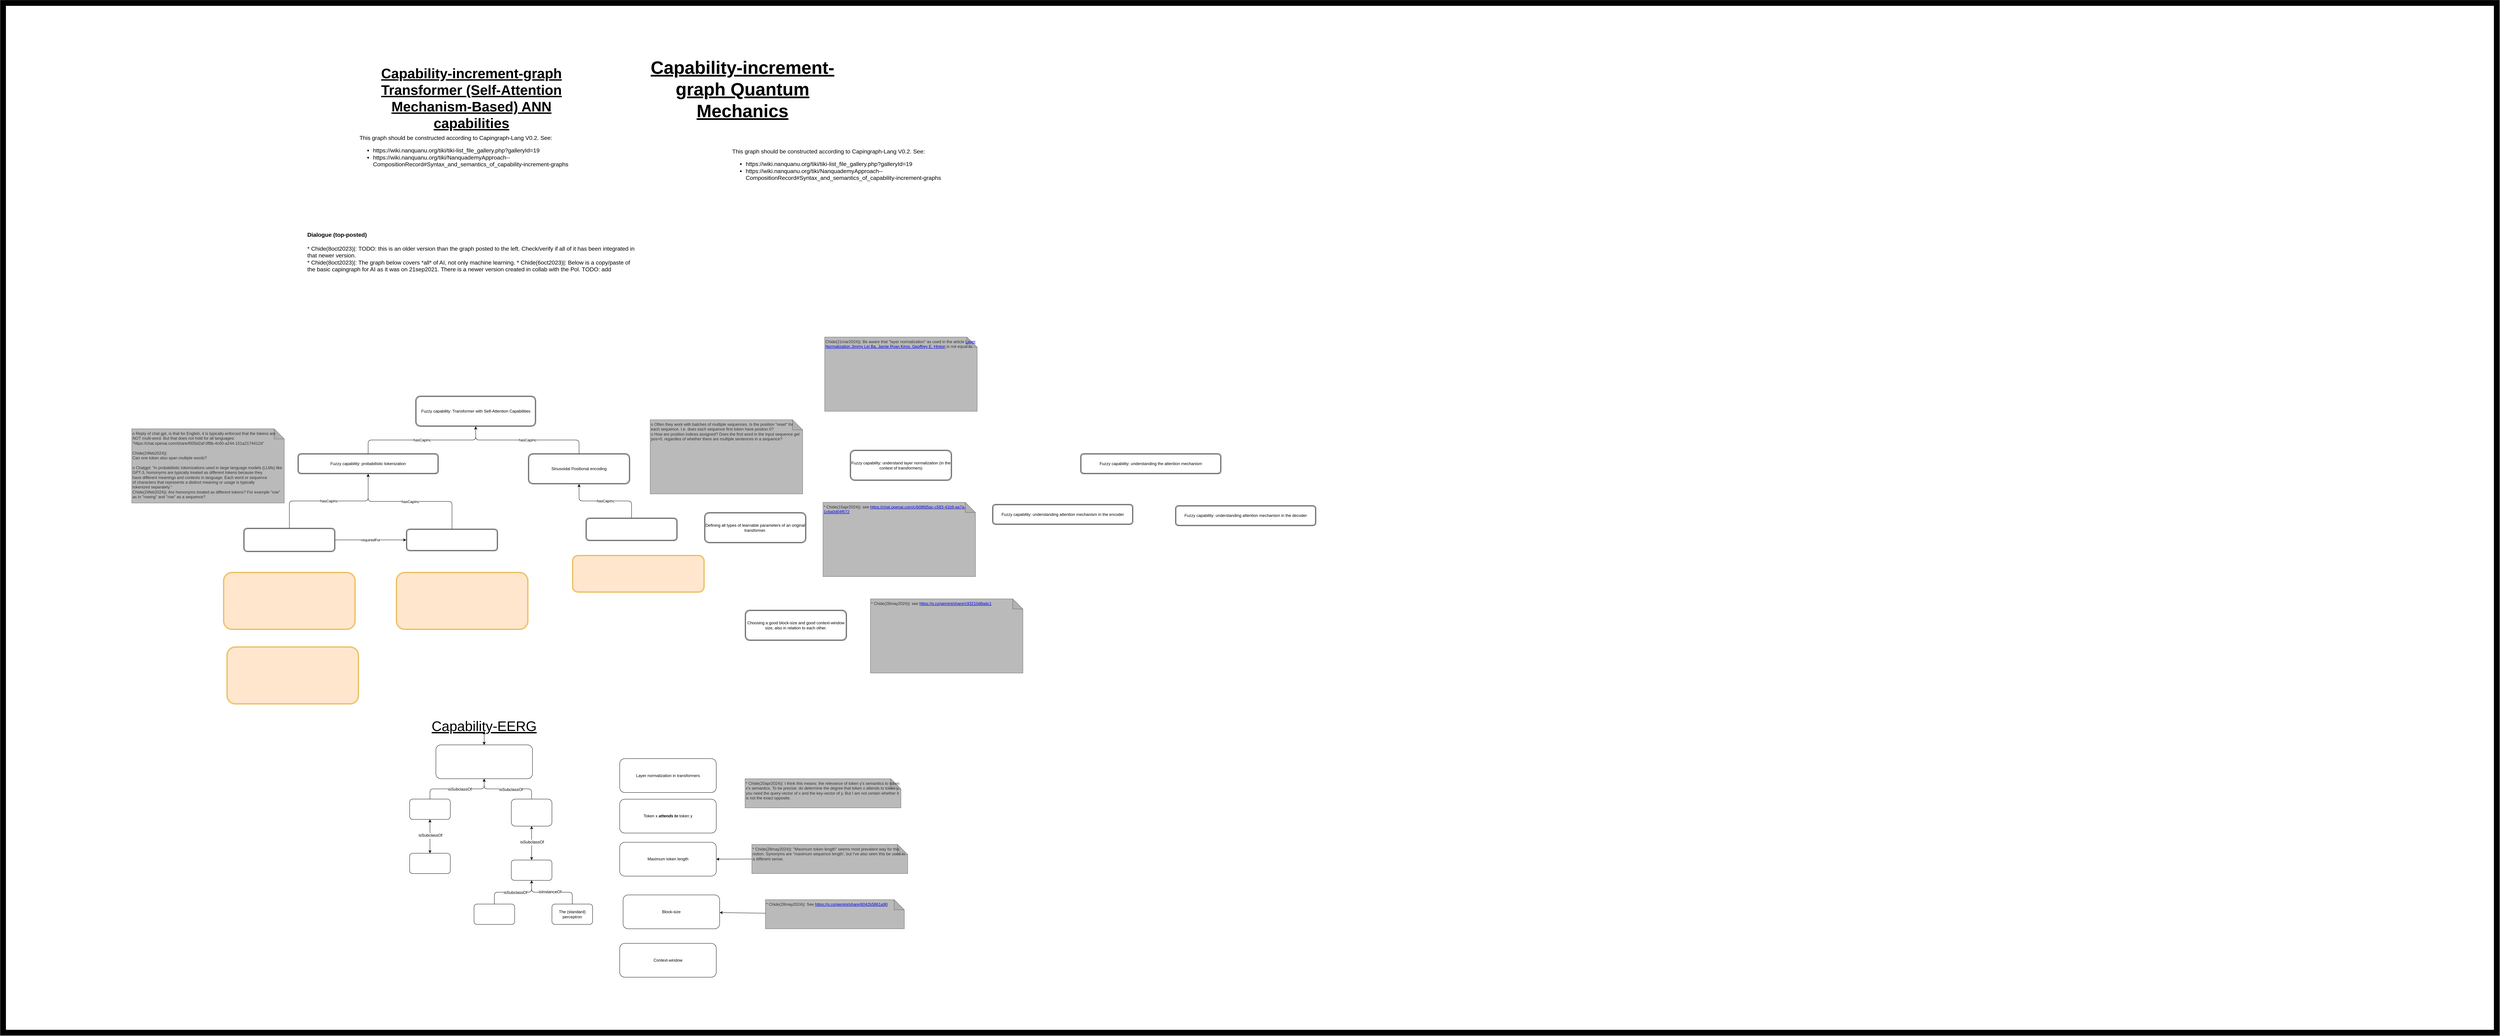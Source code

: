 <mxfile pages="2">
    <diagram id="AA55DDw83Qh9yjEBtLau" name="orcoba-structure">
        <mxGraphModel dx="14360" dy="17680" grid="1" gridSize="10" guides="1" tooltips="1" connect="1" arrows="1" fold="1" page="1" pageScale="1" pageWidth="850" pageHeight="1100" math="0" shadow="0">
            <root>
                <mxCell id="0"/>
                <mxCell id="1" parent="0"/>
                <mxCell id="eBQuyIYxfwORe-5xOfRY-238" value="&lt;div style=&quot;font-size: 53px;&quot;&gt;Capability-increment-graph Quantum Mechanics&lt;br&gt;&lt;/div&gt;&lt;div style=&quot;font-size: 53px;&quot;&gt;&lt;br style=&quot;font-size: 53px;&quot;&gt;&lt;/div&gt;" style="text;html=1;strokeColor=none;fillColor=none;align=center;verticalAlign=middle;whiteSpace=wrap;rounded=0;fontSize=53;fontStyle=5" parent="1" vertex="1">
                    <mxGeometry x="7680" y="-7370" width="565.2" height="300" as="geometry"/>
                </mxCell>
                <mxCell id="eBQuyIYxfwORe-5xOfRY-407" value="&lt;font style=&quot;&quot;&gt;&lt;br&gt;This graph should be constructed according to Capingraph-Lang V0.2. See:&lt;br&gt;&lt;ul style=&quot;&quot;&gt;&lt;li style=&quot;&quot;&gt;&lt;font style=&quot;&quot;&gt;https://wiki.nanquanu.org/tiki/tiki-list_file_gallery.php?galleryId=19&lt;br style=&quot;font-size: 17px;&quot;&gt;&lt;/font&gt;&lt;/li&gt;&lt;li style=&quot;&quot;&gt;&lt;font style=&quot;&quot;&gt;https://wiki.nanquanu.org/tiki/NanquademyApproach--CompositionRecord#Syntax_and_semantics_of_capability-increment-graphs&lt;br&gt;&lt;/font&gt;&lt;/li&gt;&lt;/ul&gt;&lt;/font&gt;" style="text;html=1;strokeColor=none;fillColor=none;align=left;verticalAlign=middle;whiteSpace=wrap;rounded=0;fontSize=17;" parent="1" vertex="1">
                    <mxGeometry x="7930" y="-7160" width="690" height="260" as="geometry"/>
                </mxCell>
                <mxCell id="4" value="" style="rounded=0;whiteSpace=wrap;html=1;fillColor=none;strokeWidth=17;movable=0;resizable=0;rotatable=0;deletable=0;editable=0;connectable=0;" parent="1" vertex="1">
                    <mxGeometry x="5780" y="-7506.27" width="7360" height="3040" as="geometry"/>
                </mxCell>
                <mxCell id="5" value="Fuzzy capability: Transformer with Self-Attention Capabilities" style="shape=ext;double=1;rounded=1;whiteSpace=wrap;html=1;" parent="1" vertex="1">
                    <mxGeometry x="6997.5" y="-6346" width="355" height="90" as="geometry"/>
                </mxCell>
                <mxCell id="6" value="&amp;nbsp;" style="text;whiteSpace=wrap;html=1;" parent="1" vertex="1">
                    <mxGeometry x="7180" y="-6116" width="30" height="30" as="geometry"/>
                </mxCell>
                <mxCell id="76" value="" style="edgeStyle=none;html=1;" parent="1" source="7" target="8" edge="1">
                    <mxGeometry relative="1" as="geometry"/>
                </mxCell>
                <mxCell id="78" value="" style="edgeStyle=none;html=1;" parent="1" source="7" target="8" edge="1">
                    <mxGeometry relative="1" as="geometry"/>
                </mxCell>
                <mxCell id="7" value="Capability-EERG" style="text;html=1;strokeColor=none;fillColor=none;align=center;verticalAlign=middle;whiteSpace=wrap;rounded=0;fontSize=41;fontStyle=4" parent="1" vertex="1">
                    <mxGeometry x="6980" y="-5386" width="440" height="30" as="geometry"/>
                </mxCell>
                <mxCell id="77" value="" style="edgeStyle=none;html=1;" parent="1" source="8" target="7" edge="1">
                    <mxGeometry relative="1" as="geometry"/>
                </mxCell>
                <mxCell id="8" value="" style="rounded=1;whiteSpace=wrap;html=1;fontSize=12;" parent="1" vertex="1">
                    <mxGeometry x="7057.5" y="-5316" width="285" height="100" as="geometry"/>
                </mxCell>
                <mxCell id="58" value="" style="edgeStyle=none;html=1;" parent="1" source="9" target="21" edge="1">
                    <mxGeometry relative="1" as="geometry"/>
                </mxCell>
                <mxCell id="9" value="" style="rounded=1;whiteSpace=wrap;html=1;fontSize=12;" parent="1" vertex="1">
                    <mxGeometry x="6980" y="-5156" width="120" height="60" as="geometry"/>
                </mxCell>
                <mxCell id="59" value="" style="edgeStyle=none;html=1;" parent="1" source="10" target="11" edge="1">
                    <mxGeometry relative="1" as="geometry"/>
                </mxCell>
                <mxCell id="10" value="" style="rounded=1;whiteSpace=wrap;html=1;fontSize=12;" parent="1" vertex="1">
                    <mxGeometry x="7280" y="-5156" width="120" height="80" as="geometry"/>
                </mxCell>
                <mxCell id="11" value="" style="rounded=1;whiteSpace=wrap;html=1;fontSize=12;" parent="1" vertex="1">
                    <mxGeometry x="7280" y="-4976" width="120" height="60" as="geometry"/>
                </mxCell>
                <mxCell id="12" value="" style="endArrow=classic;html=1;fontSize=12;edgeStyle=orthogonalEdgeStyle;" parent="1" source="9" target="8" edge="1">
                    <mxGeometry relative="1" as="geometry">
                        <mxPoint x="7032.5" y="-5176" as="sourcePoint"/>
                        <mxPoint x="7132.5" y="-5176" as="targetPoint"/>
                    </mxGeometry>
                </mxCell>
                <mxCell id="13" value="Label" style="edgeLabel;resizable=0;html=1;align=center;verticalAlign=middle;" parent="12" connectable="0" vertex="1">
                    <mxGeometry relative="1" as="geometry"/>
                </mxCell>
                <mxCell id="14" value="&lt;div&gt;isSubclassOf&lt;/div&gt;" style="edgeLabel;html=1;align=center;verticalAlign=middle;resizable=0;points=[];fontSize=12;" parent="12" vertex="1" connectable="0">
                    <mxGeometry x="0.07" y="-1" relative="1" as="geometry">
                        <mxPoint as="offset"/>
                    </mxGeometry>
                </mxCell>
                <mxCell id="15" value="" style="endArrow=classic;html=1;fontSize=12;edgeStyle=orthogonalEdgeStyle;" parent="1" source="10" target="8" edge="1">
                    <mxGeometry relative="1" as="geometry">
                        <mxPoint x="7300" y="-5186" as="sourcePoint"/>
                        <mxPoint x="7400" y="-5186" as="targetPoint"/>
                    </mxGeometry>
                </mxCell>
                <mxCell id="16" value="Label" style="edgeLabel;resizable=0;html=1;align=center;verticalAlign=middle;" parent="15" connectable="0" vertex="1">
                    <mxGeometry relative="1" as="geometry"/>
                </mxCell>
                <mxCell id="17" value="&lt;div&gt;isSubclassOf&lt;/div&gt;" style="edgeLabel;html=1;align=center;verticalAlign=middle;resizable=0;points=[];fontSize=12;" parent="15" vertex="1" connectable="0">
                    <mxGeometry x="-0.086" y="2" relative="1" as="geometry">
                        <mxPoint as="offset"/>
                    </mxGeometry>
                </mxCell>
                <mxCell id="18" value="" style="endArrow=classic;html=1;fontSize=12;edgeStyle=orthogonalEdgeStyle;" parent="1" source="11" target="10" edge="1">
                    <mxGeometry relative="1" as="geometry">
                        <mxPoint x="6950" y="-5036" as="sourcePoint"/>
                        <mxPoint x="7090" y="-5086" as="targetPoint"/>
                    </mxGeometry>
                </mxCell>
                <mxCell id="19" value="Label" style="edgeLabel;resizable=0;html=1;align=center;verticalAlign=middle;" parent="18" connectable="0" vertex="1">
                    <mxGeometry relative="1" as="geometry"/>
                </mxCell>
                <mxCell id="20" value="&lt;div&gt;isSubclassOf&lt;/div&gt;" style="edgeLabel;html=1;align=center;verticalAlign=middle;resizable=0;points=[];fontSize=12;" parent="18" vertex="1" connectable="0">
                    <mxGeometry x="0.07" y="-1" relative="1" as="geometry">
                        <mxPoint as="offset"/>
                    </mxGeometry>
                </mxCell>
                <mxCell id="21" value="" style="rounded=1;whiteSpace=wrap;html=1;fontSize=12;" parent="1" vertex="1">
                    <mxGeometry x="6980" y="-4996" width="120" height="60" as="geometry"/>
                </mxCell>
                <mxCell id="22" value="" style="endArrow=classic;html=1;fontSize=12;edgeStyle=orthogonalEdgeStyle;" parent="1" source="21" target="9" edge="1">
                    <mxGeometry relative="1" as="geometry">
                        <mxPoint x="6940" y="-5006" as="sourcePoint"/>
                        <mxPoint x="6940" y="-5086" as="targetPoint"/>
                    </mxGeometry>
                </mxCell>
                <mxCell id="23" value="Label" style="edgeLabel;resizable=0;html=1;align=center;verticalAlign=middle;" parent="22" connectable="0" vertex="1">
                    <mxGeometry relative="1" as="geometry"/>
                </mxCell>
                <mxCell id="24" value="&lt;div&gt;isSubclassOf&lt;/div&gt;" style="edgeLabel;html=1;align=center;verticalAlign=middle;resizable=0;points=[];fontSize=12;" parent="22" vertex="1" connectable="0">
                    <mxGeometry x="0.07" y="-1" relative="1" as="geometry">
                        <mxPoint as="offset"/>
                    </mxGeometry>
                </mxCell>
                <mxCell id="25" value="" style="rounded=1;whiteSpace=wrap;html=1;fontSize=12;" parent="1" vertex="1">
                    <mxGeometry x="7170" y="-4846" width="120" height="60" as="geometry"/>
                </mxCell>
                <mxCell id="26" value="&lt;div&gt;The (standard) perceptron&lt;br&gt;&lt;/div&gt;" style="rounded=1;whiteSpace=wrap;html=1;fontSize=12;" parent="1" vertex="1">
                    <mxGeometry x="7400" y="-4846" width="120" height="60" as="geometry"/>
                </mxCell>
                <mxCell id="27" value="" style="endArrow=classic;html=1;fontSize=12;edgeStyle=orthogonalEdgeStyle;" parent="1" source="25" target="11" edge="1">
                    <mxGeometry relative="1" as="geometry">
                        <mxPoint x="7209.76" y="-4911" as="sourcePoint"/>
                        <mxPoint x="7209.76" y="-5021" as="targetPoint"/>
                    </mxGeometry>
                </mxCell>
                <mxCell id="28" value="Label" style="edgeLabel;resizable=0;html=1;align=center;verticalAlign=middle;" parent="27" connectable="0" vertex="1">
                    <mxGeometry relative="1" as="geometry"/>
                </mxCell>
                <mxCell id="29" value="&lt;div&gt;isSubclassOf&lt;/div&gt;" style="edgeLabel;html=1;align=center;verticalAlign=middle;resizable=0;points=[];fontSize=12;" parent="27" vertex="1" connectable="0">
                    <mxGeometry x="0.07" y="-1" relative="1" as="geometry">
                        <mxPoint as="offset"/>
                    </mxGeometry>
                </mxCell>
                <mxCell id="30" value="" style="endArrow=classic;html=1;fontSize=12;edgeStyle=orthogonalEdgeStyle;" parent="1" source="26" target="11" edge="1">
                    <mxGeometry relative="1" as="geometry">
                        <mxPoint x="7260" y="-4836" as="sourcePoint"/>
                        <mxPoint x="7350" y="-4906" as="targetPoint"/>
                    </mxGeometry>
                </mxCell>
                <mxCell id="31" value="Label" style="edgeLabel;resizable=0;html=1;align=center;verticalAlign=middle;" parent="30" connectable="0" vertex="1">
                    <mxGeometry relative="1" as="geometry"/>
                </mxCell>
                <mxCell id="32" value="isInstanceOf" style="edgeLabel;html=1;align=center;verticalAlign=middle;resizable=0;points=[];fontSize=12;" parent="30" vertex="1" connectable="0">
                    <mxGeometry x="0.07" y="-1" relative="1" as="geometry">
                        <mxPoint as="offset"/>
                    </mxGeometry>
                </mxCell>
                <mxCell id="33" value="" style="shape=ext;double=1;rounded=1;whiteSpace=wrap;html=1;fontSize=12;" parent="1" vertex="1">
                    <mxGeometry x="6970" y="-5953.5" width="270" height="65" as="geometry"/>
                </mxCell>
                <mxCell id="34" value="Sinusoidal Positional encoding" style="shape=ext;double=1;rounded=1;whiteSpace=wrap;html=1;fontSize=12;" parent="1" vertex="1">
                    <mxGeometry x="7330" y="-6176" width="300" height="90" as="geometry"/>
                </mxCell>
                <mxCell id="35" value="" style="shape=ext;double=1;rounded=1;whiteSpace=wrap;html=1;fontSize=12;" parent="1" vertex="1">
                    <mxGeometry x="6490" y="-5956" width="270" height="70" as="geometry"/>
                </mxCell>
                <mxCell id="36" value="" style="shape=ext;double=1;rounded=1;whiteSpace=wrap;html=1;fontSize=12;align=left;fillColor=#ffe6cc;strokeColor=#d79b00;" parent="1" vertex="1">
                    <mxGeometry x="6940" y="-5826" width="390" height="170" as="geometry"/>
                </mxCell>
                <mxCell id="37" value="" style="shape=ext;double=1;rounded=1;whiteSpace=wrap;html=1;fontSize=12;align=left;fillColor=#ffe6cc;strokeColor=#d79b00;" parent="1" vertex="1">
                    <mxGeometry x="7460" y="-5876" width="390" height="110" as="geometry"/>
                </mxCell>
                <mxCell id="38" value="Fuzzy capability: probabilistic tokenization" style="shape=ext;double=1;rounded=1;whiteSpace=wrap;html=1;fontSize=12;align=center;verticalAlign=middle;" parent="1" vertex="1">
                    <mxGeometry x="6650" y="-6176" width="415" height="60" as="geometry"/>
                </mxCell>
                <mxCell id="39" value="" style="endArrow=classic;html=1;fontSize=12;edgeStyle=orthogonalEdgeStyle;" parent="1" source="35" target="38" edge="1">
                    <mxGeometry relative="1" as="geometry">
                        <mxPoint x="6750" y="-6066" as="sourcePoint"/>
                        <mxPoint x="6850" y="-6066" as="targetPoint"/>
                    </mxGeometry>
                </mxCell>
                <mxCell id="40" value="&lt;div&gt;hasCapInc&lt;/div&gt;" style="edgeLabel;resizable=0;html=1;align=center;verticalAlign=middle;" parent="39" connectable="0" vertex="1">
                    <mxGeometry relative="1" as="geometry"/>
                </mxCell>
                <mxCell id="41" value="" style="endArrow=classic;html=1;fontSize=12;edgeStyle=orthogonalEdgeStyle;" parent="1" source="33" target="38" edge="1">
                    <mxGeometry relative="1" as="geometry">
                        <mxPoint x="6725.034" y="-5961" as="sourcePoint"/>
                        <mxPoint x="6867.517" y="-6106" as="targetPoint"/>
                    </mxGeometry>
                </mxCell>
                <mxCell id="42" value="&lt;div&gt;hasCapInc&lt;/div&gt;" style="edgeLabel;resizable=0;html=1;align=center;verticalAlign=middle;" parent="41" connectable="0" vertex="1">
                    <mxGeometry relative="1" as="geometry"/>
                </mxCell>
                <mxCell id="43" value="" style="endArrow=classic;html=1;fontSize=12;edgeStyle=orthogonalEdgeStyle;" parent="1" source="35" target="33" edge="1">
                    <mxGeometry relative="1" as="geometry">
                        <mxPoint x="6790" y="-5921.34" as="sourcePoint"/>
                        <mxPoint x="6890" y="-5921.34" as="targetPoint"/>
                    </mxGeometry>
                </mxCell>
                <mxCell id="44" value="requiredFor" style="edgeLabel;resizable=0;html=1;align=center;verticalAlign=middle;" parent="43" connectable="0" vertex="1">
                    <mxGeometry relative="1" as="geometry"/>
                </mxCell>
                <mxCell id="45" value="" style="endArrow=classic;html=1;fontSize=12;edgeStyle=orthogonalEdgeStyle;" parent="1" source="38" target="5" edge="1">
                    <mxGeometry relative="1" as="geometry">
                        <mxPoint x="7432.5" y="-6023.5" as="sourcePoint"/>
                        <mxPoint x="7185" y="-6186" as="targetPoint"/>
                    </mxGeometry>
                </mxCell>
                <mxCell id="46" value="&lt;div&gt;hasCapInc&lt;/div&gt;" style="edgeLabel;resizable=0;html=1;align=center;verticalAlign=middle;" parent="45" connectable="0" vertex="1">
                    <mxGeometry relative="1" as="geometry"/>
                </mxCell>
                <mxCell id="47" value="" style="endArrow=classic;html=1;fontSize=12;edgeStyle=orthogonalEdgeStyle;" parent="1" source="34" target="5" edge="1">
                    <mxGeometry relative="1" as="geometry">
                        <mxPoint x="6867.5" y="-6166" as="sourcePoint"/>
                        <mxPoint x="7185" y="-6246" as="targetPoint"/>
                    </mxGeometry>
                </mxCell>
                <mxCell id="48" value="&lt;div&gt;hasCapInc&lt;/div&gt;" style="edgeLabel;resizable=0;html=1;align=center;verticalAlign=middle;" parent="47" connectable="0" vertex="1">
                    <mxGeometry relative="1" as="geometry"/>
                </mxCell>
                <mxCell id="49" value="" style="shape=ext;double=1;rounded=1;whiteSpace=wrap;html=1;fontSize=12;align=center;verticalAlign=middle;" parent="1" vertex="1">
                    <mxGeometry x="7500" y="-5986" width="270" height="67.5" as="geometry"/>
                </mxCell>
                <mxCell id="50" value="" style="endArrow=classic;html=1;fontSize=12;edgeStyle=orthogonalEdgeStyle;" parent="1" source="49" target="34" edge="1">
                    <mxGeometry relative="1" as="geometry">
                        <mxPoint x="7115" y="-5943.5" as="sourcePoint"/>
                        <mxPoint x="6867.571" y="-6106" as="targetPoint"/>
                    </mxGeometry>
                </mxCell>
                <mxCell id="51" value="&lt;div&gt;hasCapInc&lt;/div&gt;" style="edgeLabel;resizable=0;html=1;align=center;verticalAlign=middle;" parent="50" connectable="0" vertex="1">
                    <mxGeometry relative="1" as="geometry"/>
                </mxCell>
                <mxCell id="52" value="" style="shape=ext;double=1;rounded=1;whiteSpace=wrap;html=1;fontSize=12;align=left;fillColor=#ffe6cc;strokeColor=#d79b00;" parent="1" vertex="1">
                    <mxGeometry x="6430" y="-5826" width="390" height="170" as="geometry"/>
                </mxCell>
                <mxCell id="53" value="" style="shape=ext;double=1;rounded=1;whiteSpace=wrap;html=1;fontSize=12;align=left;fillColor=#ffe6cc;strokeColor=#d79b00;" parent="1" vertex="1">
                    <mxGeometry x="6440" y="-5606" width="390" height="170" as="geometry"/>
                </mxCell>
                <mxCell id="54" value="&lt;div style=&quot;text-align: left; font-size: 17px;&quot;&gt;&lt;span style=&quot;background-color: initial; font-size: 17px;&quot;&gt;&lt;b style=&quot;font-size: 17px;&quot;&gt;Dialogue (top-posted)&lt;/b&gt;&lt;/span&gt;&lt;/div&gt;&lt;div style=&quot;text-align: left; font-size: 17px;&quot;&gt;&lt;span style=&quot;background-color: initial; font-size: 17px;&quot;&gt;&lt;b style=&quot;font-size: 17px;&quot;&gt;&lt;br style=&quot;font-size: 17px;&quot;&gt;&lt;/b&gt;&lt;/span&gt;&lt;/div&gt;&lt;div style=&quot;text-align: left; font-size: 17px;&quot;&gt;&lt;span style=&quot;background-color: initial; font-size: 17px;&quot;&gt;* Chide(8oct2023)|: TODO: this is an older version than the graph posted to the left. Check/verify if all of it has been integrated in that newer version.&lt;/span&gt;&lt;br style=&quot;font-size: 17px;&quot;&gt;&lt;/div&gt;&lt;div style=&quot;text-align: left; font-size: 17px;&quot;&gt;&lt;span style=&quot;font-size: 17px; background-color: initial;&quot;&gt;* Chide(8oct2023)|: The graph below covers *all* of AI, not only machine learning. * Chide(6oct2023)|: Below is a copy/paste of the basic capingraph for AI as it was on 21sep2021. There is a newer version created in collab with the Pol. TODO: add&lt;/span&gt;&lt;/div&gt;&lt;font style=&quot;font-size: 17px;&quot;&gt;&lt;br style=&quot;font-size: 17px;&quot;&gt;&lt;/font&gt;" style="text;html=1;strokeColor=none;fillColor=none;align=center;verticalAlign=middle;whiteSpace=wrap;rounded=0;fontSize=17;" parent="1" vertex="1">
                    <mxGeometry x="6676.69" y="-6930" width="976.63" height="340" as="geometry"/>
                </mxCell>
                <mxCell id="55" value="&lt;div&gt;Capability-increment-graph Transformer (Self-Attention Mechanism-Based) ANN capabilities&lt;/div&gt;&lt;div&gt;&lt;br&gt;&lt;/div&gt;" style="text;html=1;strokeColor=none;fillColor=none;align=center;verticalAlign=middle;whiteSpace=wrap;rounded=0;fontSize=41;fontStyle=5" parent="1" vertex="1">
                    <mxGeometry x="6880" y="-7320" width="565.2" height="240" as="geometry"/>
                </mxCell>
                <mxCell id="56" value="&lt;font style=&quot;&quot;&gt;&lt;br&gt;This graph should be constructed according to Capingraph-Lang V0.2. See:&lt;br&gt;&lt;ul style=&quot;&quot;&gt;&lt;li style=&quot;&quot;&gt;&lt;font style=&quot;&quot;&gt;https://wiki.nanquanu.org/tiki/tiki-list_file_gallery.php?galleryId=19&lt;br style=&quot;font-size: 17px;&quot;&gt;&lt;/font&gt;&lt;/li&gt;&lt;li style=&quot;&quot;&gt;&lt;font style=&quot;&quot;&gt;https://wiki.nanquanu.org/tiki/NanquademyApproach--CompositionRecord#Syntax_and_semantics_of_capability-increment-graphs&lt;br&gt;&lt;/font&gt;&lt;/li&gt;&lt;/ul&gt;&lt;/font&gt;" style="text;html=1;strokeColor=none;fillColor=none;align=left;verticalAlign=middle;whiteSpace=wrap;rounded=0;fontSize=17;" parent="1" vertex="1">
                    <mxGeometry x="6830" y="-7200" width="690" height="260" as="geometry"/>
                </mxCell>
                <mxCell id="57" value="&lt;div align=&quot;left&quot;&gt;o Reply of chat gpt, is that for English, it is typically enforced that the tokens are NOT multi-word. But that does not hold for all languages: &quot;https://chat.openai.com/share/f005d2af-0f8b-4c00-a244-151a2174412d&quot;&lt;br&gt;&lt;/div&gt;&lt;div align=&quot;left&quot;&gt;&lt;br&gt;&lt;/div&gt;&lt;div align=&quot;left&quot;&gt;Chide(24feb2024)|: &lt;br&gt;&lt;/div&gt;Can one token also span multiple words?&lt;br&gt;&lt;br&gt;o Chatgpt: &quot;In probabilistic tokenizations used in large language models (LLMs) like&lt;br&gt; GPT-3, homonyms are typically treated as different tokens because they &lt;br&gt;have different meanings and contexts in language. Each word or sequence &lt;br&gt;of characters that represents a distinct meaning or usage is typically &lt;br&gt;tokenized separately.&quot;&lt;br&gt;Chide(24feb2024)|: Are homonyms treated as different tokens? For example &quot;row&quot; as in &quot;rowing&quot; and &quot;row&quot; as a sequence?" style="shape=note;whiteSpace=wrap;html=1;backgroundOutline=1;darkOpacity=0.05;fillColor=#BABABA;strokeColor=#666666;fontColor=#333333;verticalAlign=top;align=left;" parent="1" vertex="1">
                    <mxGeometry x="6160" y="-6249.09" width="450" height="219.09" as="geometry"/>
                </mxCell>
                <mxCell id="61" value="Fuzzy capability: understand layer normalization (in the context of transformers)" style="shape=ext;double=1;rounded=1;whiteSpace=wrap;html=1;fontSize=12;" parent="1" vertex="1">
                    <mxGeometry x="8280" y="-6186.41" width="300" height="90" as="geometry"/>
                </mxCell>
                <mxCell id="60" value="o Often they work with batches of multiple sequences. Is the position &quot;reset&quot; for each sequence. I.e. does each sequence first token have positon 0?&lt;br&gt;o How are position indices assigned? Does the first word in the input sequence get pos=0, regardles of whether there are multiple sentences in a sequence?" style="shape=note;whiteSpace=wrap;html=1;backgroundOutline=1;darkOpacity=0.05;fillColor=#BABABA;strokeColor=#666666;fontColor=#333333;verticalAlign=top;align=left;" parent="1" vertex="1">
                    <mxGeometry x="7690" y="-6275.93" width="450" height="219.09" as="geometry"/>
                </mxCell>
                <mxCell id="62" value="Layer normalization in transformers" style="rounded=1;whiteSpace=wrap;html=1;fontSize=12;" parent="1" vertex="1">
                    <mxGeometry x="7600" y="-5275.39" width="285" height="100" as="geometry"/>
                </mxCell>
                <mxCell id="64" value="Chide(21mar2024)|: Be aware that &quot;layer normalization&quot; as used in the article &lt;a href=&quot;https://arxiv.org/abs/1607.064&quot;&gt;Layer Normalization Jimmy Lei Ba, Jamie Ryan Kiros, Geoffrey E. Hinton&lt;/a&gt; is not equal to " style="shape=note;whiteSpace=wrap;html=1;backgroundOutline=1;darkOpacity=0.05;fillColor=#BABABA;strokeColor=#666666;fontColor=#333333;verticalAlign=top;align=left;" parent="1" vertex="1">
                    <mxGeometry x="8205" y="-6520" width="450" height="219.09" as="geometry"/>
                </mxCell>
                <mxCell id="65" value="Defining all types of learnable parameters of an original transformer." style="shape=ext;double=1;rounded=1;whiteSpace=wrap;html=1;fontSize=12;" parent="1" vertex="1">
                    <mxGeometry x="7850" y="-6002.09" width="300" height="90" as="geometry"/>
                </mxCell>
                <mxCell id="66" value="* Chide(15apr2024)|: see &lt;a href=&quot;https://chat.openai.com/c/b08fd5ac-c583-41b9-aa7a-1c6a0d04f572&quot;&gt;https://chat.openai.com/c/b08fd5ac-c583-41b9-aa7a-1c6a0d04f572&lt;br&gt;&lt;/a&gt;" style="shape=note;whiteSpace=wrap;html=1;backgroundOutline=1;darkOpacity=0.05;fillColor=#BABABA;strokeColor=#666666;fontColor=#333333;verticalAlign=top;align=left;" parent="1" vertex="1">
                    <mxGeometry x="8200" y="-6031.94" width="450" height="219.09" as="geometry"/>
                </mxCell>
                <mxCell id="67" value="Token x &lt;i&gt;&lt;b&gt;attends to&lt;/b&gt;&lt;/i&gt; token y" style="rounded=1;whiteSpace=wrap;html=1;fontSize=12;" parent="1" vertex="1">
                    <mxGeometry x="7600" y="-5155.61" width="285" height="100" as="geometry"/>
                </mxCell>
                <mxCell id="68" value="* Chide(20apr2024)|: I think this means: the relevance of token y's semantics to token x's semantics. To be precise: do determine the degree that token x attends to token y, you need the query-vector of x and the key-vector of y. But I am not certain whether it is not the exact opposite." style="shape=note;whiteSpace=wrap;html=1;backgroundOutline=1;darkOpacity=0.05;fillColor=#BABABA;strokeColor=#666666;fontColor=#333333;verticalAlign=top;align=left;" parent="1" vertex="1">
                    <mxGeometry x="7970" y="-5216" width="460" height="86" as="geometry"/>
                </mxCell>
                <mxCell id="G549q7PqP6DxDfEcH7zm-68" value="Fuzzy capability: understanding the attention mechanism" style="shape=ext;double=1;rounded=1;whiteSpace=wrap;html=1;fontSize=12;align=center;verticalAlign=middle;" parent="1" vertex="1">
                    <mxGeometry x="8960" y="-6176" width="415" height="60" as="geometry"/>
                </mxCell>
                <mxCell id="G549q7PqP6DxDfEcH7zm-69" value="Fuzzy capability: understanding attention mechanism in the encoder" style="shape=ext;double=1;rounded=1;whiteSpace=wrap;html=1;fontSize=12;align=center;verticalAlign=middle;" parent="1" vertex="1">
                    <mxGeometry x="8700" y="-6026.41" width="415" height="60" as="geometry"/>
                </mxCell>
                <mxCell id="G549q7PqP6DxDfEcH7zm-70" value="Fuzzy capability: understanding attention mechanism in the decoder" style="shape=ext;double=1;rounded=1;whiteSpace=wrap;html=1;fontSize=12;align=center;verticalAlign=middle;" parent="1" vertex="1">
                    <mxGeometry x="9240" y="-6022.66" width="415" height="60" as="geometry"/>
                </mxCell>
                <mxCell id="69" value="Maximum token length" style="rounded=1;whiteSpace=wrap;html=1;fontSize=12;" parent="1" vertex="1">
                    <mxGeometry x="7600" y="-5028.54" width="285" height="100" as="geometry"/>
                </mxCell>
                <mxCell id="70" value="Block-size" style="rounded=1;whiteSpace=wrap;html=1;fontSize=12;" parent="1" vertex="1">
                    <mxGeometry x="7610" y="-4873" width="285" height="100" as="geometry"/>
                </mxCell>
                <mxCell id="71" value="Context-window" style="rounded=1;whiteSpace=wrap;html=1;fontSize=12;" parent="1" vertex="1">
                    <mxGeometry x="7600" y="-4730" width="285" height="100" as="geometry"/>
                </mxCell>
                <mxCell id="73" style="edgeStyle=none;html=1;exitX=0;exitY=0.5;exitDx=0;exitDy=0;exitPerimeter=0;entryX=1;entryY=0.5;entryDx=0;entryDy=0;" parent="1" source="72" target="69" edge="1">
                    <mxGeometry relative="1" as="geometry"/>
                </mxCell>
                <mxCell id="72" value="* Chide(28may2024)|: &quot;Maximum token length&quot; seems most prevalent way for this notion. Synonyms are &quot;maximum sequence length', but I've also seen this be used in a different sense." style="shape=note;whiteSpace=wrap;html=1;backgroundOutline=1;darkOpacity=0.05;fillColor=#BABABA;strokeColor=#666666;fontColor=#333333;verticalAlign=top;align=left;" parent="1" vertex="1">
                    <mxGeometry x="7990" y="-5022" width="460" height="86" as="geometry"/>
                </mxCell>
                <mxCell id="75" style="edgeStyle=none;html=1;" parent="1" source="74" target="70" edge="1">
                    <mxGeometry relative="1" as="geometry"/>
                </mxCell>
                <mxCell id="74" value="* Chide(28may2024)|: See &lt;a href=&quot;https://g.co/gemini/share/6042b5861a90&quot;&gt;https://g.co/gemini/share/6042b5861a90&lt;br&gt;&lt;/a&gt;" style="shape=note;whiteSpace=wrap;html=1;backgroundOutline=1;darkOpacity=0.05;fillColor=#BABABA;strokeColor=#666666;fontColor=#333333;verticalAlign=top;align=left;" parent="1" vertex="1">
                    <mxGeometry x="8030" y="-4859" width="410" height="86" as="geometry"/>
                </mxCell>
                <mxCell id="ynwPB2oFPbzzlWKqPaWK-75" value="Choosing a good block-size and good context-window size, also in relation to each other." style="shape=ext;double=1;rounded=1;whiteSpace=wrap;html=1;fontSize=12;" parent="1" vertex="1">
                    <mxGeometry x="7970" y="-5713.94" width="300" height="90" as="geometry"/>
                </mxCell>
                <mxCell id="ynwPB2oFPbzzlWKqPaWK-76" value="* Chide(28may2024)|: see &lt;a href=&quot;https://g.co/gemini/share/c93210d8adc1&quot;&gt;https://g.co/gemini/share/c93210d8adc1&lt;/a&gt;" style="shape=note;whiteSpace=wrap;html=1;backgroundOutline=1;darkOpacity=0.05;fillColor=#BABABA;strokeColor=#666666;fontColor=#333333;verticalAlign=top;align=left;" parent="1" vertex="1">
                    <mxGeometry x="8340" y="-5747.06" width="450" height="219.09" as="geometry"/>
                </mxCell>
            </root>
        </mxGraphModel>
    </diagram>
    <diagram id="sD7p5IzPbQsNOeiUjZur" name="domain-eerg">
        <mxGraphModel dx="973" dy="1668" grid="1" gridSize="10" guides="1" tooltips="1" connect="1" arrows="1" fold="1" page="1" pageScale="1" pageWidth="827" pageHeight="1169" math="1" shadow="0">
            <root>
                <mxCell id="mkhQnHASV8la3oyavxDH-0"/>
                <mxCell id="mkhQnHASV8la3oyavxDH-1" parent="mkhQnHASV8la3oyavxDH-0"/>
                <mxCell id="5diD1ClXFeKk2aU0JZf7-10" value="The growth-function as defined in Learning_From_Data_Book__Abu-Mostafa" style="ellipse;shape=doubleEllipse;whiteSpace=wrap;html=1;aspect=fixed;" parent="mkhQnHASV8la3oyavxDH-1" vertex="1">
                    <mxGeometry x="1430" y="-80" width="233.34" height="140" as="geometry"/>
                </mxCell>
                <mxCell id="5diD1ClXFeKk2aU0JZf7-11" value="Shattering as defined in Learning_From_Data_Book__Abu-Mostafa" style="ellipse;shape=doubleEllipse;whiteSpace=wrap;html=1;aspect=fixed;" parent="mkhQnHASV8la3oyavxDH-1" vertex="1">
                    <mxGeometry x="1180" y="40" width="233.34" height="140" as="geometry"/>
                </mxCell>
                <mxCell id="5diD1ClXFeKk2aU0JZf7-12" value="&lt;div&gt;Hoeffdings inequality&lt;/div&gt;" style="ellipse;shape=doubleEllipse;whiteSpace=wrap;html=1;aspect=fixed;" parent="mkhQnHASV8la3oyavxDH-1" vertex="1">
                    <mxGeometry x="970" width="183.34" height="110" as="geometry"/>
                </mxCell>
                <mxCell id="5diD1ClXFeKk2aU0JZf7-13" value="Hoeffding's equation applied to bounding the TODO as defined in Learning_From_Data_Book__Abu-Mostafa" style="ellipse;shape=doubleEllipse;whiteSpace=wrap;html=1;aspect=fixed;" parent="mkhQnHASV8la3oyavxDH-1" vertex="1">
                    <mxGeometry x="640" y="80" width="300" height="180" as="geometry"/>
                </mxCell>
                <mxCell id="5diD1ClXFeKk2aU0JZf7-14" value="E_out as defined in Learning_From_Data_Book__Abu-Mostafa." style="ellipse;shape=doubleEllipse;whiteSpace=wrap;html=1;aspect=fixed;" parent="mkhQnHASV8la3oyavxDH-1" vertex="1">
                    <mxGeometry x="1070" y="200" width="216.67" height="130" as="geometry"/>
                </mxCell>
                <mxCell id="5diD1ClXFeKk2aU0JZf7-15" value="E_in as defined in Learning_From_Data_Book__Abu-Mostafa." style="ellipse;shape=doubleEllipse;whiteSpace=wrap;html=1;aspect=fixed;" parent="mkhQnHASV8la3oyavxDH-1" vertex="1">
                    <mxGeometry x="724" y="390" width="233.34" height="140" as="geometry"/>
                </mxCell>
                <mxCell id="5diD1ClXFeKk2aU0JZf7-16" value="The probability that E_in differs more than epsilon from E_out." style="ellipse;shape=doubleEllipse;whiteSpace=wrap;html=1;aspect=fixed;" parent="mkhQnHASV8la3oyavxDH-1" vertex="1">
                    <mxGeometry x="957.34" y="460" width="216.67" height="130" as="geometry"/>
                </mxCell>
                <mxCell id="_HDEkHVqpnRfGhPBlJo7-0" value="&lt;div&gt;[node17mar2021_0111]&lt;/div&gt;&lt;div&gt;&lt;br&gt;&lt;/div&gt;&lt;div&gt; * DrO(17mar2021)|: In my current opinion &quot;error estimation&quot; is a better name than in of sample error in the scope of machine learning. In sample error is used in d Learning_From_Data_Book__Abu-Mostafa. Error estimation is closer to the purpose of the in sample error, and moreover, it resonates with terminology from statistics (estimators), I think it makes it easier for people to understand the material.&lt;/div&gt;" style="ellipse;shape=doubleEllipse;whiteSpace=wrap;html=1;aspect=fixed;" parent="mkhQnHASV8la3oyavxDH-1" vertex="1">
                    <mxGeometry x="770" y="-360" width="550" height="330" as="geometry"/>
                </mxCell>
                <mxCell id="_HDEkHVqpnRfGhPBlJo7-1" value="* DrO(17mar2021)|: I thik that &quot;true error&quot; is a better name than &quot;out of sample error&quot;. For an explanation, see[node17mar2021_0111]]" style="ellipse;shape=doubleEllipse;whiteSpace=wrap;html=1;aspect=fixed;" parent="mkhQnHASV8la3oyavxDH-1" vertex="1">
                    <mxGeometry x="1330" y="-300" width="316.67" height="190" as="geometry"/>
                </mxCell>
                <mxCell id="_HDEkHVqpnRfGhPBlJo7-2" value="The notion &quot;in sample error&quot; as defined in Learning_From_Data_Book__Abu-Mostafa." style="ellipse;shape=doubleEllipse;whiteSpace=wrap;html=1;aspect=fixed;" parent="mkhQnHASV8la3oyavxDH-1" vertex="1">
                    <mxGeometry x="1220" y="-530" width="316.67" height="190" as="geometry"/>
                </mxCell>
                <mxCell id="7fAkMwq1MPJKWgg3LfOY-0" value="&lt;div&gt;The VC dimension.&lt;/div&gt;" style="ellipse;shape=doubleEllipse;whiteSpace=wrap;html=1;aspect=fixed;" parent="mkhQnHASV8la3oyavxDH-1" vertex="1">
                    <mxGeometry x="1737" y="-230" width="183.34" height="110" as="geometry"/>
                </mxCell>
                <mxCell id="7fAkMwq1MPJKWgg3LfOY-1" value="VC dimension = Vapnik-Chervonenkis dimension" style="ellipse;shape=doubleEllipse;whiteSpace=wrap;html=1;aspect=fixed;" parent="mkhQnHASV8la3oyavxDH-1" vertex="1">
                    <mxGeometry x="1646.67" y="-550" width="316.67" height="190" as="geometry"/>
                </mxCell>
                <mxCell id="7fAkMwq1MPJKWgg3LfOY-2" value="Machine learning is broader than artificial neural networks" style="ellipse;shape=doubleEllipse;whiteSpace=wrap;html=1;aspect=fixed;" parent="mkhQnHASV8la3oyavxDH-1" vertex="1">
                    <mxGeometry x="1712" y="-80" width="366.67" height="220" as="geometry"/>
                </mxCell>
                <mxCell id="7fAkMwq1MPJKWgg3LfOY-3" value="&lt;div&gt;Most important learning models in machine learning include:&lt;/div&gt;&lt;div&gt;&lt;ul&gt;&lt;li&gt;&lt;div align=&quot;left&quot;&gt;Support Vector Machines&lt;/div&gt;&lt;/li&gt;&lt;li&gt;&lt;div align=&quot;left&quot;&gt;Decision Trees&lt;/div&gt;&lt;/li&gt;&lt;li&gt;&lt;div align=&quot;left&quot;&gt;Bayesian networks&lt;br&gt;&lt;/div&gt;&lt;/li&gt;&lt;li&gt;&lt;div align=&quot;left&quot;&gt;Artificial Neural Networks&lt;/div&gt;&lt;/li&gt;&lt;li&gt;&lt;div align=&quot;left&quot;&gt;Genetic algorithms&lt;/div&gt;&lt;/li&gt;&lt;li&gt;&lt;div align=&quot;left&quot;&gt;Regression analysis&lt;br&gt;&lt;/div&gt;&lt;div align=&quot;left&quot;&gt;&lt;br&gt;&lt;/div&gt;&lt;/li&gt;&lt;/ul&gt;&lt;/div&gt;" style="ellipse;shape=doubleEllipse;whiteSpace=wrap;html=1;aspect=fixed;" parent="mkhQnHASV8la3oyavxDH-1" vertex="1">
                    <mxGeometry x="1660" y="160" width="433.34" height="260" as="geometry"/>
                </mxCell>
                <mxCell id="UAjhjAp1iWfRPDavXgby-0" value="TheVC dimension is equal to the smallest breakpoint minus one." style="ellipse;shape=doubleEllipse;whiteSpace=wrap;html=1;aspect=fixed;" parent="mkhQnHASV8la3oyavxDH-1" vertex="1">
                    <mxGeometry x="2000" y="-420" width="316.67" height="190" as="geometry"/>
                </mxCell>
                <mxCell id="UAjhjAp1iWfRPDavXgby-1" value="The VC dimension and breakpoints differ trivially from each other (are conceptually almost synonyms)." style="ellipse;shape=doubleEllipse;whiteSpace=wrap;html=1;aspect=fixed;" parent="mkhQnHASV8la3oyavxDH-1" vertex="1">
                    <mxGeometry x="2130" y="-170" width="316.67" height="190" as="geometry"/>
                </mxCell>
                <mxCell id="UAjhjAp1iWfRPDavXgby-2" value="Bonsaiguigo: confuser: the way Abu-Mostafa introduced the VC dimension, made me think that it added something that was new in comparison to what had been treated so far in the book. So, I was looking for more behind than there actually was. &quot;Is this really everything&quot; &quot;Is it just conceptually synomous to the smallest break-point? (Literally it is the smallest breakpoint minus one.) Why didn't you say so immediately!&quot;" style="ellipse;shape=doubleEllipse;whiteSpace=wrap;html=1;aspect=fixed;" parent="mkhQnHASV8la3oyavxDH-1" vertex="1">
                    <mxGeometry x="2170" y="50" width="580" height="348" as="geometry"/>
                </mxCell>
                <mxCell id="o6MmLh12jpvZ9Ku102jC-0" value="Meaning of the notion &quot;variable&quot; in the context of machine learning (assuming nothing in addition)." style="ellipse;shape=doubleEllipse;whiteSpace=wrap;html=1;aspect=fixed;" parent="mkhQnHASV8la3oyavxDH-1" vertex="1">
                    <mxGeometry x="280.0" y="-740" width="333.34" height="200" as="geometry"/>
                </mxCell>
                <mxCell id="o6MmLh12jpvZ9Ku102jC-1" value="A variable in the context of machine learning is one of the elements of the input vector. It typically represents a property of something, for example, &quot;the gender of a person&quot;, the &quot;height of a person&quot;." style="ellipse;shape=doubleEllipse;whiteSpace=wrap;html=1;aspect=fixed;" parent="mkhQnHASV8la3oyavxDH-1" vertex="1">
                    <mxGeometry x="390" y="-370" width="350" height="210" as="geometry"/>
                </mxCell>
                <mxCell id="o6MmLh12jpvZ9Ku102jC-2" value="The common interpretation of the notion variable in the context of machine learning (not knowing additional things), is as it is used commonly in physics and statistics - &lt;b&gt;not&lt;/b&gt; as it is used in mathematics. So, as a property of something or some state of affairs, such as haircolor of person, or the wheel diameter of the wheels of a bicycle." style="ellipse;shape=doubleEllipse;whiteSpace=wrap;html=1;aspect=fixed;" parent="mkhQnHASV8la3oyavxDH-1" vertex="1">
                    <mxGeometry x="585.99" y="-610" width="384.01" height="230.4" as="geometry"/>
                </mxCell>
                <mxCell id="rJGG0wWM0xbdfZ-Fy-h7-0" value="You have binary logistic regression and multi-class logistic regression" style="ellipse;shape=doubleEllipse;whiteSpace=wrap;html=1;aspect=fixed;" parent="mkhQnHASV8la3oyavxDH-1" vertex="1">
                    <mxGeometry x="1274" y="420" width="316.67" height="190" as="geometry"/>
                </mxCell>
                <mxCell id="rJGG0wWM0xbdfZ-Fy-h7-1" value="Synonyms for multi-class logistic regression are: multinomial LR, polytomous LR." style="ellipse;shape=doubleEllipse;whiteSpace=wrap;html=1;aspect=fixed;" parent="mkhQnHASV8la3oyavxDH-1" vertex="1">
                    <mxGeometry x="1083" y="610" width="316.67" height="190" as="geometry"/>
                </mxCell>
                <mxCell id="rJGG0wWM0xbdfZ-Fy-h7-6" value="" style="group;fontStyle=4;container=1;" parent="mkhQnHASV8la3oyavxDH-1" vertex="1" connectable="0">
                    <mxGeometry x="1320.0" y="770" width="316.67" height="300" as="geometry"/>
                </mxCell>
                <mxCell id="rJGG0wWM0xbdfZ-Fy-h7-4" value="&amp;nbsp;The machine learning problem is only specific to machine learning for the learning algorithm, the rest is the standard problem in statistics." style="ellipse;shape=doubleEllipse;whiteSpace=wrap;html=1;aspect=fixed;" parent="rJGG0wWM0xbdfZ-Fy-h7-6" vertex="1">
                    <mxGeometry y="110" width="316.67" height="190" as="geometry"/>
                </mxCell>
                <mxCell id="rJGG0wWM0xbdfZ-Fy-h7-5" value="* DrO(26mar2021)|: I am not sure about this." style="whiteSpace=wrap;html=1;shape=mxgraph.basic.roundRectCallout;dx=30;dy=15;size=5;boundedLbl=1;container=1;" parent="rJGG0wWM0xbdfZ-Fy-h7-6" vertex="1">
                    <mxGeometry x="142.66" width="167" height="110" as="geometry"/>
                </mxCell>
                <mxCell id="rJGG0wWM0xbdfZ-Fy-h7-7" value="" style="group" parent="mkhQnHASV8la3oyavxDH-1" vertex="1" connectable="0">
                    <mxGeometry x="682.34" y="630" width="316.67" height="300" as="geometry"/>
                </mxCell>
                <mxCell id="rJGG0wWM0xbdfZ-Fy-h7-2" value="&lt;div&gt;Logistic regression does not originate from the field of &lt;br&gt;&lt;/div&gt;&lt;div&gt;machine learning. &lt;br&gt;&lt;/div&gt;&lt;div&gt;&lt;br&gt;&lt;/div&gt;" style="ellipse;shape=doubleEllipse;whiteSpace=wrap;html=1;aspect=fixed;" parent="rJGG0wWM0xbdfZ-Fy-h7-7" vertex="1">
                    <mxGeometry y="110" width="316.67" height="190" as="geometry"/>
                </mxCell>
                <mxCell id="rJGG0wWM0xbdfZ-Fy-h7-3" value="* DrO(26mar2021)|: I am not sure about this." style="whiteSpace=wrap;html=1;shape=mxgraph.basic.roundRectCallout;dx=30;dy=15;size=5;boundedLbl=1;" parent="rJGG0wWM0xbdfZ-Fy-h7-7" vertex="1">
                    <mxGeometry x="149.67" width="167" height="110" as="geometry"/>
                </mxCell>
                <mxCell id="rJGG0wWM0xbdfZ-Fy-h7-8" value="The relation (differences and commonalities) between logistic regression and neural networks." style="ellipse;shape=doubleEllipse;whiteSpace=wrap;html=1;aspect=fixed;" parent="mkhQnHASV8la3oyavxDH-1" vertex="1">
                    <mxGeometry x="660" y="960" width="316.67" height="190" as="geometry"/>
                </mxCell>
                <mxCell id="rJGG0wWM0xbdfZ-Fy-h7-9" value="&lt;a href=&quot;https://www.quora.com/What-is-the-difference-between-neural-network-and-logistic-regression?share=1&quot;&gt;https://www.quora.com/What-is-the-difference-between-neural-network-and-logistic-regression?share=1&lt;/a&gt;" style="ellipse;shape=doubleEllipse;whiteSpace=wrap;html=1;aspect=fixed;" parent="mkhQnHASV8la3oyavxDH-1" vertex="1">
                    <mxGeometry x="700" y="1160" width="316.67" height="190" as="geometry"/>
                </mxCell>
                <mxCell id="rJGG0wWM0xbdfZ-Fy-h7-10" value="Global minima of a neural network are [always |&amp;nbsp; not always] in a finite area of the weight-space." style="ellipse;shape=doubleEllipse;whiteSpace=wrap;html=1;aspect=fixed;" parent="mkhQnHASV8la3oyavxDH-1" vertex="1">
                    <mxGeometry x="1241" y="1190" width="316.67" height="190" as="geometry"/>
                </mxCell>
                <mxCell id="dlozDcIuFkSOnoF5DsTR-2" style="edgeStyle=orthogonalEdgeStyle;rounded=0;orthogonalLoop=1;jettySize=auto;html=1;" parent="mkhQnHASV8la3oyavxDH-1" source="dlozDcIuFkSOnoF5DsTR-0" target="dlozDcIuFkSOnoF5DsTR-1" edge="1">
                    <mxGeometry relative="1" as="geometry"/>
                </mxCell>
                <mxCell id="dlozDcIuFkSOnoF5DsTR-8" style="rounded=0;orthogonalLoop=1;jettySize=auto;html=1;" parent="mkhQnHASV8la3oyavxDH-1" source="dlozDcIuFkSOnoF5DsTR-0" target="dlozDcIuFkSOnoF5DsTR-5" edge="1">
                    <mxGeometry relative="1" as="geometry"/>
                </mxCell>
                <mxCell id="dlozDcIuFkSOnoF5DsTR-11" style="edgeStyle=none;rounded=0;orthogonalLoop=1;jettySize=auto;html=1;" parent="mkhQnHASV8la3oyavxDH-1" source="dlozDcIuFkSOnoF5DsTR-0" target="dlozDcIuFkSOnoF5DsTR-10" edge="1">
                    <mxGeometry relative="1" as="geometry"/>
                </mxCell>
                <mxCell id="dlozDcIuFkSOnoF5DsTR-0" value="$$x_0$$" style="ellipse;whiteSpace=wrap;html=1;aspect=fixed;" parent="mkhQnHASV8la3oyavxDH-1" vertex="1">
                    <mxGeometry x="230" y="1450" width="80" height="80" as="geometry"/>
                </mxCell>
                <mxCell id="dlozDcIuFkSOnoF5DsTR-15" style="edgeStyle=none;rounded=0;orthogonalLoop=1;jettySize=auto;html=1;" parent="mkhQnHASV8la3oyavxDH-1" source="dlozDcIuFkSOnoF5DsTR-1" target="dlozDcIuFkSOnoF5DsTR-6" edge="1">
                    <mxGeometry relative="1" as="geometry"/>
                </mxCell>
                <mxCell id="dlozDcIuFkSOnoF5DsTR-1" value="" style="ellipse;whiteSpace=wrap;html=1;aspect=fixed;" parent="mkhQnHASV8la3oyavxDH-1" vertex="1">
                    <mxGeometry x="480" y="1450" width="80" height="80" as="geometry"/>
                </mxCell>
                <mxCell id="dlozDcIuFkSOnoF5DsTR-9" style="edgeStyle=none;rounded=0;orthogonalLoop=1;jettySize=auto;html=1;" parent="mkhQnHASV8la3oyavxDH-1" source="dlozDcIuFkSOnoF5DsTR-3" target="dlozDcIuFkSOnoF5DsTR-5" edge="1">
                    <mxGeometry relative="1" as="geometry"/>
                </mxCell>
                <mxCell id="dlozDcIuFkSOnoF5DsTR-12" style="edgeStyle=none;rounded=0;orthogonalLoop=1;jettySize=auto;html=1;" parent="mkhQnHASV8la3oyavxDH-1" source="dlozDcIuFkSOnoF5DsTR-3" target="dlozDcIuFkSOnoF5DsTR-1" edge="1">
                    <mxGeometry relative="1" as="geometry"/>
                </mxCell>
                <mxCell id="dlozDcIuFkSOnoF5DsTR-13" style="edgeStyle=none;rounded=0;orthogonalLoop=1;jettySize=auto;html=1;" parent="mkhQnHASV8la3oyavxDH-1" source="dlozDcIuFkSOnoF5DsTR-3" target="dlozDcIuFkSOnoF5DsTR-10" edge="1">
                    <mxGeometry relative="1" as="geometry"/>
                </mxCell>
                <mxCell id="dlozDcIuFkSOnoF5DsTR-3" value="&lt;div&gt;$$x_1$$&lt;/div&gt;" style="ellipse;whiteSpace=wrap;html=1;aspect=fixed;" parent="mkhQnHASV8la3oyavxDH-1" vertex="1">
                    <mxGeometry x="220" y="1600" width="80" height="80" as="geometry"/>
                </mxCell>
                <mxCell id="dlozDcIuFkSOnoF5DsTR-4" value="$$x_2$$" style="ellipse;whiteSpace=wrap;html=1;aspect=fixed;" parent="mkhQnHASV8la3oyavxDH-1" vertex="1">
                    <mxGeometry x="220" y="1720" width="80" height="80" as="geometry"/>
                </mxCell>
                <mxCell id="dlozDcIuFkSOnoF5DsTR-5" value="" style="ellipse;whiteSpace=wrap;html=1;aspect=fixed;" parent="mkhQnHASV8la3oyavxDH-1" vertex="1">
                    <mxGeometry x="480" y="1600" width="80" height="80" as="geometry"/>
                </mxCell>
                <mxCell id="dlozDcIuFkSOnoF5DsTR-6" value="" style="ellipse;whiteSpace=wrap;html=1;aspect=fixed;" parent="mkhQnHASV8la3oyavxDH-1" vertex="1">
                    <mxGeometry x="747" y="1450" width="80" height="80" as="geometry"/>
                </mxCell>
                <mxCell id="dlozDcIuFkSOnoF5DsTR-10" value="" style="ellipse;whiteSpace=wrap;html=1;aspect=fixed;" parent="mkhQnHASV8la3oyavxDH-1" vertex="1">
                    <mxGeometry x="490" y="1740" width="80" height="80" as="geometry"/>
                </mxCell>
                <mxCell id="dlozDcIuFkSOnoF5DsTR-14" value="$$w_{0;1}^{1}$$&lt;sub&gt;&lt;sup&gt;&lt;br&gt;&lt;/sup&gt;&lt;/sub&gt;" style="text;html=1;strokeColor=none;fillColor=none;align=center;verticalAlign=middle;whiteSpace=wrap;rounded=0;" parent="mkhQnHASV8la3oyavxDH-1" vertex="1">
                    <mxGeometry x="343.34" y="1450" width="75" height="55" as="geometry"/>
                </mxCell>
                <mxCell id="dlozDcIuFkSOnoF5DsTR-16" value="w&lt;sub&gt;1 1&lt;/sub&gt;&lt;sup&gt; 2&lt;br&gt;&lt;/sup&gt;" style="text;html=1;strokeColor=none;fillColor=none;align=center;verticalAlign=middle;whiteSpace=wrap;rounded=0;" parent="mkhQnHASV8la3oyavxDH-1" vertex="1">
                    <mxGeometry x="640" y="1460" width="40" height="20" as="geometry"/>
                </mxCell>
                <mxCell id="dlozDcIuFkSOnoF5DsTR-17" value="Input layer" style="text;html=1;align=center;verticalAlign=middle;resizable=0;points=[];autosize=1;" parent="mkhQnHASV8la3oyavxDH-1" vertex="1">
                    <mxGeometry x="235" y="1400" width="70" height="20" as="geometry"/>
                </mxCell>
                <mxCell id="dlozDcIuFkSOnoF5DsTR-18" value="&lt;div&gt;layer 1&lt;/div&gt;&lt;div&gt;&lt;br&gt;&lt;/div&gt;" style="text;html=1;align=center;verticalAlign=middle;resizable=0;points=[];autosize=1;" parent="mkhQnHASV8la3oyavxDH-1" vertex="1">
                    <mxGeometry x="495" y="1400" width="50" height="30" as="geometry"/>
                </mxCell>
                <mxCell id="dlozDcIuFkSOnoF5DsTR-19" value="&lt;div&gt;w&lt;sub&gt;0 2&lt;/sub&gt;&lt;sup&gt;1&lt;/sup&gt;&lt;/div&gt;" style="text;html=1;strokeColor=none;fillColor=none;align=center;verticalAlign=middle;whiteSpace=wrap;rounded=0;" parent="mkhQnHASV8la3oyavxDH-1" vertex="1">
                    <mxGeometry x="440" y="1570" width="40" height="20" as="geometry"/>
                </mxCell>
                <mxCell id="dlozDcIuFkSOnoF5DsTR-23" value="The standard notation for linear target function definition: f(x1, ..., xn) = ???" style="ellipse;shape=doubleEllipse;whiteSpace=wrap;html=1;aspect=fixed;" parent="mkhQnHASV8la3oyavxDH-1" vertex="1">
                    <mxGeometry x="2164" y="740" width="316.67" height="190" as="geometry"/>
                </mxCell>
                <mxCell id="3a1-XkEDjiuIefhKPO_A-0" value="Input variables" style="ellipse;shape=doubleEllipse;whiteSpace=wrap;html=1;aspect=fixed;" parent="mkhQnHASV8la3oyavxDH-1" vertex="1">
                    <mxGeometry x="135" y="-280" width="250" height="150" as="geometry"/>
                </mxCell>
                <mxCell id="3a1-XkEDjiuIefhKPO_A-1" value="&lt;div&gt;Synonyms for input variables:&lt;/div&gt;&lt;div&gt;&lt;br&gt;&lt;/div&gt;" style="ellipse;shape=doubleEllipse;whiteSpace=wrap;html=1;aspect=fixed;" parent="mkhQnHASV8la3oyavxDH-1" vertex="1">
                    <mxGeometry x="90.0" y="-40" width="316.67" height="190" as="geometry"/>
                </mxCell>
                <mxCell id="3a1-XkEDjiuIefhKPO_A-2" value="&lt;div&gt;Output variable&lt;/div&gt;" style="ellipse;shape=doubleEllipse;whiteSpace=wrap;html=1;aspect=fixed;" parent="mkhQnHASV8la3oyavxDH-1" vertex="1">
                    <mxGeometry x="101.67" y="-510.0" width="316.67" height="190" as="geometry"/>
                </mxCell>
                <mxCell id="3a1-XkEDjiuIefhKPO_A-3" value="Standard meaning of the notion &quot;parameter&quot; in the context of machine learning (assuming nothing in addition)" style="ellipse;shape=doubleEllipse;whiteSpace=wrap;html=1;aspect=fixed;" parent="mkhQnHASV8la3oyavxDH-1" vertex="1">
                    <mxGeometry x="90" y="-970" width="316.67" height="190" as="geometry"/>
                </mxCell>
                <mxCell id="3a1-XkEDjiuIefhKPO_A-4" value="Standard meaning of parameter, is that it is one of the parameters that together uniquely determines a particular hypothesis from the hypothesis set. Example: a the weights of a perceptron are the parameters." style="ellipse;shape=doubleEllipse;whiteSpace=wrap;html=1;aspect=fixed;" parent="mkhQnHASV8la3oyavxDH-1" vertex="1">
                    <mxGeometry x="550" y="-970" width="316.67" height="190" as="geometry"/>
                </mxCell>
                <mxCell id="3a1-XkEDjiuIefhKPO_A-5" value="Perceptron terminology: weight = weight parameter" style="ellipse;shape=doubleEllipse;whiteSpace=wrap;html=1;aspect=fixed;" parent="mkhQnHASV8la3oyavxDH-1" vertex="1">
                    <mxGeometry x="740" y="-800" width="316.67" height="190" as="geometry"/>
                </mxCell>
                <mxCell id="HXPb1m_tYwHYUtw5UZlh-0" value="&lt;div&gt;Is the VC dimension also useful in the context of finite hypotheses sets?&lt;/div&gt;&lt;div&gt;&lt;br&gt;&lt;/div&gt;&lt;div&gt;-- Yes according to Arno Siebes&lt;br&gt;&lt;/div&gt;" style="ellipse;shape=doubleEllipse;whiteSpace=wrap;html=1;aspect=fixed;" parent="mkhQnHASV8la3oyavxDH-1" vertex="1">
                    <mxGeometry x="123.33" y="395" width="316.67" height="190" as="geometry"/>
                </mxCell>
                <mxCell id="97PzM-IakMg05QNaqbjO-1" value="&lt;div&gt;Loss function, cost function and objective function have a closely related meaning&lt;/div&gt;&lt;div&gt;TODO convert followin answer: to this diagram: &lt;a href=&quot;https://stats.stackexchange.com/questions/179026/objective-function-cost-function-loss-function-are-they-the-same-thing&quot;&gt;https://stats.stackexchange.com/questions/179026/objective-function-cost-function-loss-function-are-they-the-same-thing&lt;/a&gt;&lt;br&gt;&lt;/div&gt;" style="ellipse;shape=doubleEllipse;whiteSpace=wrap;html=1;aspect=fixed;" parent="mkhQnHASV8la3oyavxDH-1" vertex="1">
                    <mxGeometry x="2470" y="452" width="580" height="348" as="geometry"/>
                </mxCell>
                <mxCell id="7q2gXi-ieQzXYADuVwSH-2" value="" style="group" parent="mkhQnHASV8la3oyavxDH-1" vertex="1" connectable="0">
                    <mxGeometry x="1670.16" y="805" width="466.67" height="390" as="geometry"/>
                </mxCell>
                <mxCell id="7q2gXi-ieQzXYADuVwSH-0" value="&lt;div&gt;Bias-variance tradeoff implies that both cannot be low at the same time. This statement is not true! Two examples: hypothesis set with one hypothesis, but target function that is equal to it. (2) target function is linear function, and the hypothesis set is the set of all linear functions, and the dataset contains at least 2 points.&lt;/div&gt;&lt;div&gt;&lt;br&gt;&lt;/div&gt;&lt;div&gt;The second shows that even for assumptions about the target function that allows infinitely many functions as target, bias and variance can even be zero, and even with very little data.&lt;/div&gt;" style="ellipse;shape=doubleEllipse;whiteSpace=wrap;html=1;aspect=fixed;" parent="7q2gXi-ieQzXYADuVwSH-2" vertex="1">
                    <mxGeometry y="110" width="466.67" height="280" as="geometry"/>
                </mxCell>
                <mxCell id="7q2gXi-ieQzXYADuVwSH-1" value="* DrO(25may2021)|: I am not sure about this." style="whiteSpace=wrap;html=1;shape=mxgraph.basic.roundRectCallout;dx=30;dy=15;size=5;boundedLbl=1;container=1;" parent="7q2gXi-ieQzXYADuVwSH-2" vertex="1">
                    <mxGeometry x="209.84" width="167" height="110" as="geometry"/>
                </mxCell>
                <mxCell id="7q2gXi-ieQzXYADuVwSH-3" value="* DrO(25may2021)|: So, in what cases does the tradeoff exactly appear? " style="whiteSpace=wrap;html=1;shape=mxgraph.basic.roundRectCallout;dx=30;dy=15;size=5;boundedLbl=1;container=1;" parent="mkhQnHASV8la3oyavxDH-1" vertex="1">
                    <mxGeometry x="1880" y="695" width="167" height="110" as="geometry"/>
                </mxCell>
                <mxCell id="lUPsrdJMGBZC_unrbqka-0" value="Applying linear regression to polynomials by means of a transformation of the polynomial to a linear problem is known as polynomial regression." style="ellipse;shape=doubleEllipse;whiteSpace=wrap;html=1;aspect=fixed;" parent="mkhQnHASV8la3oyavxDH-1" vertex="1">
                    <mxGeometry x="1380" y="1520" width="316.67" height="190" as="geometry"/>
                </mxCell>
                <mxCell id="lUPsrdJMGBZC_unrbqka-1" value="In polynomial regression, it has certain advantages to work with so-called orthogonal polynomials." style="ellipse;shape=doubleEllipse;whiteSpace=wrap;html=1;aspect=fixed;" parent="mkhQnHASV8la3oyavxDH-1" vertex="1">
                    <mxGeometry x="1274" y="1740" width="316.67" height="190" as="geometry"/>
                </mxCell>
                <mxCell id="lUPsrdJMGBZC_unrbqka-2" value="&lt;div&gt;Wikipedia page about polynomial regression: &lt;a href=&quot;https://en.wikipedia.org/wiki/Polynomial_regression&quot;&gt;https://en.wikipedia.org/wiki/Polynomial_regression&lt;/a&gt;&lt;/div&gt;&lt;div&gt;&lt;br&gt;&lt;/div&gt;" style="ellipse;whiteSpace=wrap;html=1;" parent="mkhQnHASV8la3oyavxDH-1" vertex="1">
                    <mxGeometry x="1040" y="1600" width="300" height="160" as="geometry"/>
                </mxCell>
                <mxCell id="lUPsrdJMGBZC_unrbqka-3" value="Wikipedia page about orthogonal polynomials: &lt;a href=&quot;https://en.wikipedia.org/wiki/Orthogonal_polynomials&quot;&gt;https://en.wikipedia.org/wiki/Orthogonal_polynomials&lt;/a&gt;" style="ellipse;shape=doubleEllipse;whiteSpace=wrap;html=1;aspect=fixed;" parent="mkhQnHASV8la3oyavxDH-1" vertex="1">
                    <mxGeometry x="1080" y="1930" width="316.67" height="190" as="geometry"/>
                </mxCell>
                <mxCell id="lUPsrdJMGBZC_unrbqka-4" value="Question: is a legendre polynomial (of any degree) always uniquely determined by any number of points? For example, is a 10th order Legendre polynomial uniquely determined by knowing it in two points? (Note that this does not hold for normal polynomials, there you need at least [the degree + 1] points to uniquely determine it." style="ellipse;shape=doubleEllipse;whiteSpace=wrap;html=1;aspect=fixed;" parent="mkhQnHASV8la3oyavxDH-1" vertex="1">
                    <mxGeometry x="1274" y="2100" width="316.67" height="190" as="geometry"/>
                </mxCell>
                <mxCell id="non5Z_Aw_-Lc27c9wqX2-0" value="in linear regression, if you have mulitple input variables,&amp;nbsp; that have a linear regression relation, that does not necessarily hold for a subset of those variables. " style="ellipse;shape=doubleEllipse;whiteSpace=wrap;html=1;aspect=fixed;" parent="mkhQnHASV8la3oyavxDH-1" vertex="1">
                    <mxGeometry x="1790" y="1440" width="316.67" height="190" as="geometry"/>
                </mxCell>
                <mxCell id="non5Z_Aw_-Lc27c9wqX2-1" value="Chide (6june2021)|: Check whether this is true" style="whiteSpace=wrap;html=1;shape=mxgraph.basic.roundRectCallout;dx=30;dy=15;size=5;boundedLbl=1;" parent="mkhQnHASV8la3oyavxDH-1" vertex="1">
                    <mxGeometry x="1978.67" y="1310" width="151.33" height="130" as="geometry"/>
                </mxCell>
                <mxCell id="0_nWGKa3RmvY90LRvin_-0" value="Transformers typically learn word embeddings are learned by the same transformer as part of its model training process. The word embeddings are not acquired from an extsernal source, such as word2vec." style="ellipse;shape=doubleEllipse;whiteSpace=wrap;html=1;aspect=fixed;" parent="mkhQnHASV8la3oyavxDH-1" vertex="1">
                    <mxGeometry x="310" y="2450" width="410" height="246" as="geometry"/>
                </mxCell>
            </root>
        </mxGraphModel>
    </diagram>
</mxfile>
